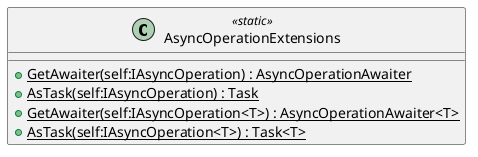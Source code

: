 @startuml
class AsyncOperationExtensions <<static>> {
    + {static} GetAwaiter(self:IAsyncOperation) : AsyncOperationAwaiter
    + {static} AsTask(self:IAsyncOperation) : Task
    + {static} GetAwaiter(self:IAsyncOperation<T>) : AsyncOperationAwaiter<T>
    + {static} AsTask(self:IAsyncOperation<T>) : Task<T>
}
@enduml
